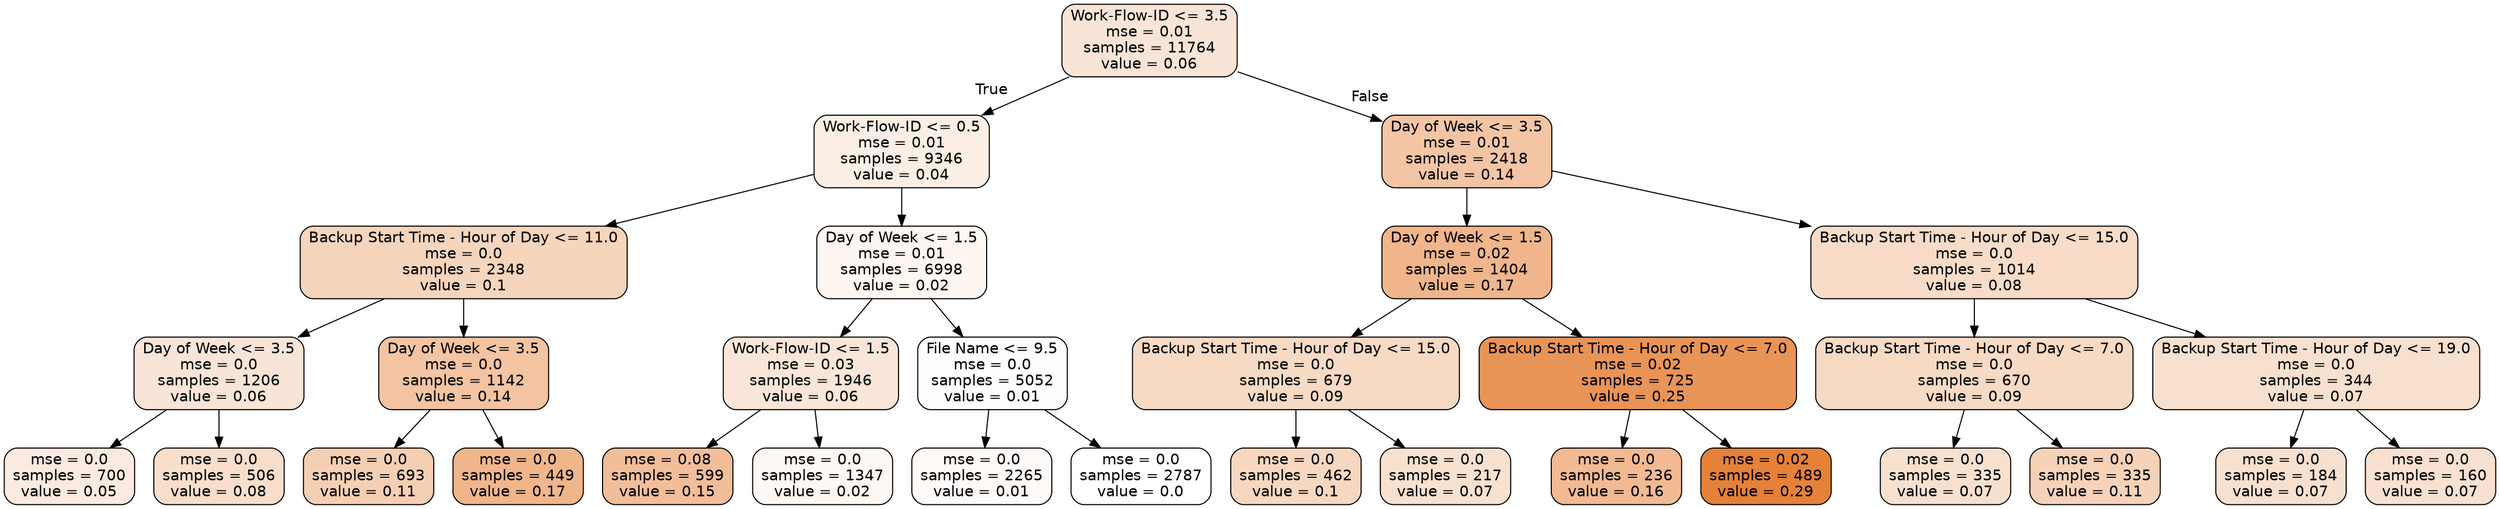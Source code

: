 digraph Tree {
node [shape=box, style="filled, rounded", color="black", fontname=helvetica] ;
edge [fontname=helvetica] ;
0 [label="Work-Flow-ID <= 3.5\nmse = 0.01\nsamples = 11764\nvalue = 0.06", fillcolor="#e5813933"] ;
1 [label="Work-Flow-ID <= 0.5\nmse = 0.01\nsamples = 9346\nvalue = 0.04", fillcolor="#e5813922"] ;
0 -> 1 [labeldistance=2.5, labelangle=45, headlabel="True"] ;
2 [label="Backup Start Time - Hour of Day <= 11.0\nmse = 0.0\nsamples = 2348\nvalue = 0.1", fillcolor="#e5813954"] ;
1 -> 2 ;
3 [label="Day of Week <= 3.5\nmse = 0.0\nsamples = 1206\nvalue = 0.06", fillcolor="#e5813933"] ;
2 -> 3 ;
4 [label="mse = 0.0\nsamples = 700\nvalue = 0.05", fillcolor="#e5813929"] ;
3 -> 4 ;
5 [label="mse = 0.0\nsamples = 506\nvalue = 0.08", fillcolor="#e5813942"] ;
3 -> 5 ;
6 [label="Day of Week <= 3.5\nmse = 0.0\nsamples = 1142\nvalue = 0.14", fillcolor="#e5813977"] ;
2 -> 6 ;
7 [label="mse = 0.0\nsamples = 693\nvalue = 0.11", fillcolor="#e5813961"] ;
6 -> 7 ;
8 [label="mse = 0.0\nsamples = 449\nvalue = 0.17", fillcolor="#e5813995"] ;
6 -> 8 ;
9 [label="Day of Week <= 1.5\nmse = 0.01\nsamples = 6998\nvalue = 0.02", fillcolor="#e5813911"] ;
1 -> 9 ;
10 [label="Work-Flow-ID <= 1.5\nmse = 0.03\nsamples = 1946\nvalue = 0.06", fillcolor="#e5813931"] ;
9 -> 10 ;
11 [label="mse = 0.08\nsamples = 599\nvalue = 0.15", fillcolor="#e5813983"] ;
10 -> 11 ;
12 [label="mse = 0.0\nsamples = 1347\nvalue = 0.02", fillcolor="#e581390d"] ;
10 -> 12 ;
13 [label="File Name <= 9.5\nmse = 0.0\nsamples = 5052\nvalue = 0.01", fillcolor="#e5813904"] ;
9 -> 13 ;
14 [label="mse = 0.0\nsamples = 2265\nvalue = 0.01", fillcolor="#e5813909"] ;
13 -> 14 ;
15 [label="mse = 0.0\nsamples = 2787\nvalue = 0.0", fillcolor="#e5813900"] ;
13 -> 15 ;
16 [label="Day of Week <= 3.5\nmse = 0.01\nsamples = 2418\nvalue = 0.14", fillcolor="#e5813975"] ;
0 -> 16 [labeldistance=2.5, labelangle=-45, headlabel="False"] ;
17 [label="Day of Week <= 1.5\nmse = 0.02\nsamples = 1404\nvalue = 0.17", fillcolor="#e5813995"] ;
16 -> 17 ;
18 [label="Backup Start Time - Hour of Day <= 15.0\nmse = 0.0\nsamples = 679\nvalue = 0.09", fillcolor="#e581394b"] ;
17 -> 18 ;
19 [label="mse = 0.0\nsamples = 462\nvalue = 0.1", fillcolor="#e5813951"] ;
18 -> 19 ;
20 [label="mse = 0.0\nsamples = 217\nvalue = 0.07", fillcolor="#e581393c"] ;
18 -> 20 ;
21 [label="Backup Start Time - Hour of Day <= 7.0\nmse = 0.02\nsamples = 725\nvalue = 0.25", fillcolor="#e58139d8"] ;
17 -> 21 ;
22 [label="mse = 0.0\nsamples = 236\nvalue = 0.16", fillcolor="#e581398b"] ;
21 -> 22 ;
23 [label="mse = 0.02\nsamples = 489\nvalue = 0.29", fillcolor="#e58139ff"] ;
21 -> 23 ;
24 [label="Backup Start Time - Hour of Day <= 15.0\nmse = 0.0\nsamples = 1014\nvalue = 0.08", fillcolor="#e5813946"] ;
16 -> 24 ;
25 [label="Backup Start Time - Hour of Day <= 7.0\nmse = 0.0\nsamples = 670\nvalue = 0.09", fillcolor="#e581394b"] ;
24 -> 25 ;
26 [label="mse = 0.0\nsamples = 335\nvalue = 0.07", fillcolor="#e581393d"] ;
25 -> 26 ;
27 [label="mse = 0.0\nsamples = 335\nvalue = 0.11", fillcolor="#e581395a"] ;
25 -> 27 ;
28 [label="Backup Start Time - Hour of Day <= 19.0\nmse = 0.0\nsamples = 344\nvalue = 0.07", fillcolor="#e581393d"] ;
24 -> 28 ;
29 [label="mse = 0.0\nsamples = 184\nvalue = 0.07", fillcolor="#e581393d"] ;
28 -> 29 ;
30 [label="mse = 0.0\nsamples = 160\nvalue = 0.07", fillcolor="#e581393b"] ;
28 -> 30 ;
}
